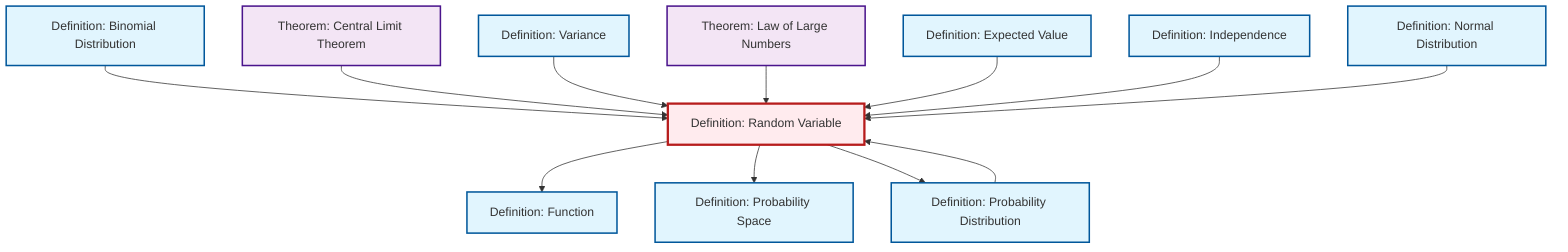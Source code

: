 graph TD
    classDef definition fill:#e1f5fe,stroke:#01579b,stroke-width:2px
    classDef theorem fill:#f3e5f5,stroke:#4a148c,stroke-width:2px
    classDef axiom fill:#fff3e0,stroke:#e65100,stroke-width:2px
    classDef example fill:#e8f5e9,stroke:#1b5e20,stroke-width:2px
    classDef current fill:#ffebee,stroke:#b71c1c,stroke-width:3px
    def-probability-space["Definition: Probability Space"]:::definition
    def-random-variable["Definition: Random Variable"]:::definition
    def-probability-distribution["Definition: Probability Distribution"]:::definition
    def-binomial-distribution["Definition: Binomial Distribution"]:::definition
    thm-law-of-large-numbers["Theorem: Law of Large Numbers"]:::theorem
    def-independence["Definition: Independence"]:::definition
    def-variance["Definition: Variance"]:::definition
    def-normal-distribution["Definition: Normal Distribution"]:::definition
    def-expectation["Definition: Expected Value"]:::definition
    thm-central-limit["Theorem: Central Limit Theorem"]:::theorem
    def-function["Definition: Function"]:::definition
    def-binomial-distribution --> def-random-variable
    def-probability-distribution --> def-random-variable
    thm-central-limit --> def-random-variable
    def-random-variable --> def-function
    def-variance --> def-random-variable
    thm-law-of-large-numbers --> def-random-variable
    def-random-variable --> def-probability-space
    def-expectation --> def-random-variable
    def-independence --> def-random-variable
    def-normal-distribution --> def-random-variable
    def-random-variable --> def-probability-distribution
    class def-random-variable current